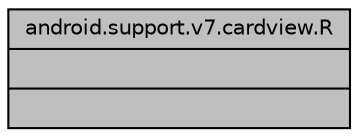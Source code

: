 digraph "android.support.v7.cardview.R"
{
 // LATEX_PDF_SIZE
  edge [fontname="Helvetica",fontsize="10",labelfontname="Helvetica",labelfontsize="10"];
  node [fontname="Helvetica",fontsize="10",shape=record];
  Node1 [label="{android.support.v7.cardview.R\n||}",height=0.2,width=0.4,color="black", fillcolor="grey75", style="filled", fontcolor="black",tooltip=" "];
}
